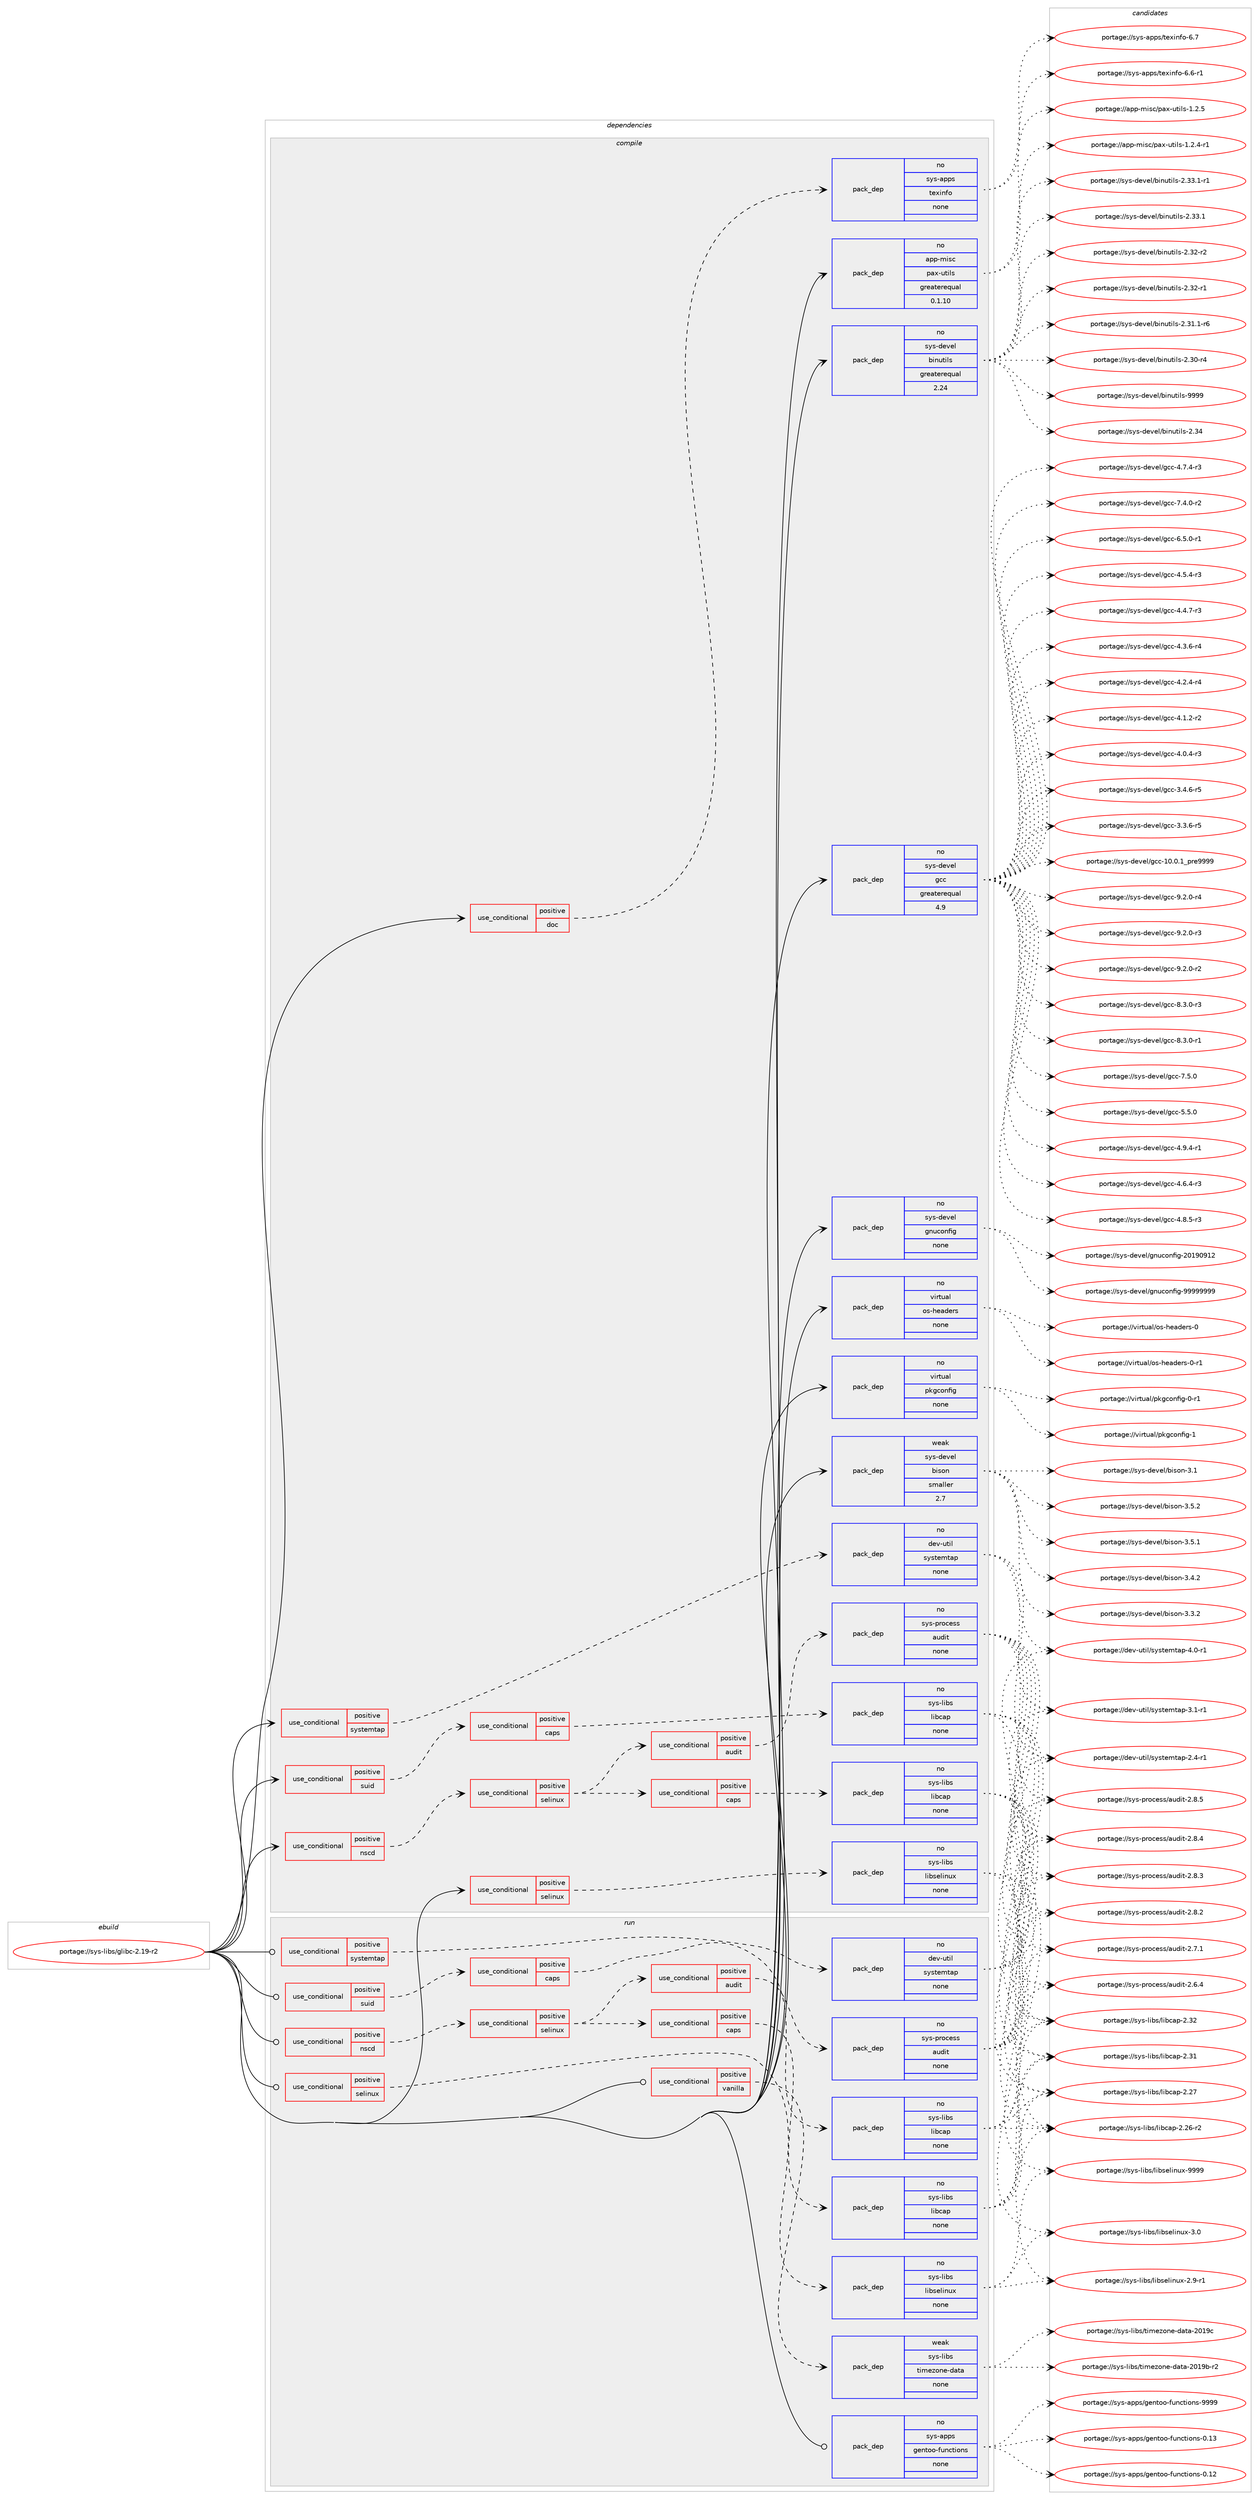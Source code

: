 digraph prolog {

# *************
# Graph options
# *************

newrank=true;
concentrate=true;
compound=true;
graph [rankdir=LR,fontname=Helvetica,fontsize=10,ranksep=1.5];#, ranksep=2.5, nodesep=0.2];
edge  [arrowhead=vee];
node  [fontname=Helvetica,fontsize=10];

# **********
# The ebuild
# **********

subgraph cluster_leftcol {
color=gray;
rank=same;
label=<<i>ebuild</i>>;
id [label="portage://sys-libs/glibc-2.19-r2", color=red, width=4, href="../sys-libs/glibc-2.19-r2.svg"];
}

# ****************
# The dependencies
# ****************

subgraph cluster_midcol {
color=gray;
label=<<i>dependencies</i>>;
subgraph cluster_compile {
fillcolor="#eeeeee";
style=filled;
label=<<i>compile</i>>;
subgraph cond5789 {
dependency31334 [label=<<TABLE BORDER="0" CELLBORDER="1" CELLSPACING="0" CELLPADDING="4"><TR><TD ROWSPAN="3" CELLPADDING="10">use_conditional</TD></TR><TR><TD>positive</TD></TR><TR><TD>doc</TD></TR></TABLE>>, shape=none, color=red];
subgraph pack24777 {
dependency31335 [label=<<TABLE BORDER="0" CELLBORDER="1" CELLSPACING="0" CELLPADDING="4" WIDTH="220"><TR><TD ROWSPAN="6" CELLPADDING="30">pack_dep</TD></TR><TR><TD WIDTH="110">no</TD></TR><TR><TD>sys-apps</TD></TR><TR><TD>texinfo</TD></TR><TR><TD>none</TD></TR><TR><TD></TD></TR></TABLE>>, shape=none, color=blue];
}
dependency31334:e -> dependency31335:w [weight=20,style="dashed",arrowhead="vee"];
}
id:e -> dependency31334:w [weight=20,style="solid",arrowhead="vee"];
subgraph cond5790 {
dependency31336 [label=<<TABLE BORDER="0" CELLBORDER="1" CELLSPACING="0" CELLPADDING="4"><TR><TD ROWSPAN="3" CELLPADDING="10">use_conditional</TD></TR><TR><TD>positive</TD></TR><TR><TD>nscd</TD></TR></TABLE>>, shape=none, color=red];
subgraph cond5791 {
dependency31337 [label=<<TABLE BORDER="0" CELLBORDER="1" CELLSPACING="0" CELLPADDING="4"><TR><TD ROWSPAN="3" CELLPADDING="10">use_conditional</TD></TR><TR><TD>positive</TD></TR><TR><TD>selinux</TD></TR></TABLE>>, shape=none, color=red];
subgraph cond5792 {
dependency31338 [label=<<TABLE BORDER="0" CELLBORDER="1" CELLSPACING="0" CELLPADDING="4"><TR><TD ROWSPAN="3" CELLPADDING="10">use_conditional</TD></TR><TR><TD>positive</TD></TR><TR><TD>audit</TD></TR></TABLE>>, shape=none, color=red];
subgraph pack24778 {
dependency31339 [label=<<TABLE BORDER="0" CELLBORDER="1" CELLSPACING="0" CELLPADDING="4" WIDTH="220"><TR><TD ROWSPAN="6" CELLPADDING="30">pack_dep</TD></TR><TR><TD WIDTH="110">no</TD></TR><TR><TD>sys-process</TD></TR><TR><TD>audit</TD></TR><TR><TD>none</TD></TR><TR><TD></TD></TR></TABLE>>, shape=none, color=blue];
}
dependency31338:e -> dependency31339:w [weight=20,style="dashed",arrowhead="vee"];
}
dependency31337:e -> dependency31338:w [weight=20,style="dashed",arrowhead="vee"];
subgraph cond5793 {
dependency31340 [label=<<TABLE BORDER="0" CELLBORDER="1" CELLSPACING="0" CELLPADDING="4"><TR><TD ROWSPAN="3" CELLPADDING="10">use_conditional</TD></TR><TR><TD>positive</TD></TR><TR><TD>caps</TD></TR></TABLE>>, shape=none, color=red];
subgraph pack24779 {
dependency31341 [label=<<TABLE BORDER="0" CELLBORDER="1" CELLSPACING="0" CELLPADDING="4" WIDTH="220"><TR><TD ROWSPAN="6" CELLPADDING="30">pack_dep</TD></TR><TR><TD WIDTH="110">no</TD></TR><TR><TD>sys-libs</TD></TR><TR><TD>libcap</TD></TR><TR><TD>none</TD></TR><TR><TD></TD></TR></TABLE>>, shape=none, color=blue];
}
dependency31340:e -> dependency31341:w [weight=20,style="dashed",arrowhead="vee"];
}
dependency31337:e -> dependency31340:w [weight=20,style="dashed",arrowhead="vee"];
}
dependency31336:e -> dependency31337:w [weight=20,style="dashed",arrowhead="vee"];
}
id:e -> dependency31336:w [weight=20,style="solid",arrowhead="vee"];
subgraph cond5794 {
dependency31342 [label=<<TABLE BORDER="0" CELLBORDER="1" CELLSPACING="0" CELLPADDING="4"><TR><TD ROWSPAN="3" CELLPADDING="10">use_conditional</TD></TR><TR><TD>positive</TD></TR><TR><TD>selinux</TD></TR></TABLE>>, shape=none, color=red];
subgraph pack24780 {
dependency31343 [label=<<TABLE BORDER="0" CELLBORDER="1" CELLSPACING="0" CELLPADDING="4" WIDTH="220"><TR><TD ROWSPAN="6" CELLPADDING="30">pack_dep</TD></TR><TR><TD WIDTH="110">no</TD></TR><TR><TD>sys-libs</TD></TR><TR><TD>libselinux</TD></TR><TR><TD>none</TD></TR><TR><TD></TD></TR></TABLE>>, shape=none, color=blue];
}
dependency31342:e -> dependency31343:w [weight=20,style="dashed",arrowhead="vee"];
}
id:e -> dependency31342:w [weight=20,style="solid",arrowhead="vee"];
subgraph cond5795 {
dependency31344 [label=<<TABLE BORDER="0" CELLBORDER="1" CELLSPACING="0" CELLPADDING="4"><TR><TD ROWSPAN="3" CELLPADDING="10">use_conditional</TD></TR><TR><TD>positive</TD></TR><TR><TD>suid</TD></TR></TABLE>>, shape=none, color=red];
subgraph cond5796 {
dependency31345 [label=<<TABLE BORDER="0" CELLBORDER="1" CELLSPACING="0" CELLPADDING="4"><TR><TD ROWSPAN="3" CELLPADDING="10">use_conditional</TD></TR><TR><TD>positive</TD></TR><TR><TD>caps</TD></TR></TABLE>>, shape=none, color=red];
subgraph pack24781 {
dependency31346 [label=<<TABLE BORDER="0" CELLBORDER="1" CELLSPACING="0" CELLPADDING="4" WIDTH="220"><TR><TD ROWSPAN="6" CELLPADDING="30">pack_dep</TD></TR><TR><TD WIDTH="110">no</TD></TR><TR><TD>sys-libs</TD></TR><TR><TD>libcap</TD></TR><TR><TD>none</TD></TR><TR><TD></TD></TR></TABLE>>, shape=none, color=blue];
}
dependency31345:e -> dependency31346:w [weight=20,style="dashed",arrowhead="vee"];
}
dependency31344:e -> dependency31345:w [weight=20,style="dashed",arrowhead="vee"];
}
id:e -> dependency31344:w [weight=20,style="solid",arrowhead="vee"];
subgraph cond5797 {
dependency31347 [label=<<TABLE BORDER="0" CELLBORDER="1" CELLSPACING="0" CELLPADDING="4"><TR><TD ROWSPAN="3" CELLPADDING="10">use_conditional</TD></TR><TR><TD>positive</TD></TR><TR><TD>systemtap</TD></TR></TABLE>>, shape=none, color=red];
subgraph pack24782 {
dependency31348 [label=<<TABLE BORDER="0" CELLBORDER="1" CELLSPACING="0" CELLPADDING="4" WIDTH="220"><TR><TD ROWSPAN="6" CELLPADDING="30">pack_dep</TD></TR><TR><TD WIDTH="110">no</TD></TR><TR><TD>dev-util</TD></TR><TR><TD>systemtap</TD></TR><TR><TD>none</TD></TR><TR><TD></TD></TR></TABLE>>, shape=none, color=blue];
}
dependency31347:e -> dependency31348:w [weight=20,style="dashed",arrowhead="vee"];
}
id:e -> dependency31347:w [weight=20,style="solid",arrowhead="vee"];
subgraph pack24783 {
dependency31349 [label=<<TABLE BORDER="0" CELLBORDER="1" CELLSPACING="0" CELLPADDING="4" WIDTH="220"><TR><TD ROWSPAN="6" CELLPADDING="30">pack_dep</TD></TR><TR><TD WIDTH="110">no</TD></TR><TR><TD>app-misc</TD></TR><TR><TD>pax-utils</TD></TR><TR><TD>greaterequal</TD></TR><TR><TD>0.1.10</TD></TR></TABLE>>, shape=none, color=blue];
}
id:e -> dependency31349:w [weight=20,style="solid",arrowhead="vee"];
subgraph pack24784 {
dependency31350 [label=<<TABLE BORDER="0" CELLBORDER="1" CELLSPACING="0" CELLPADDING="4" WIDTH="220"><TR><TD ROWSPAN="6" CELLPADDING="30">pack_dep</TD></TR><TR><TD WIDTH="110">no</TD></TR><TR><TD>sys-devel</TD></TR><TR><TD>binutils</TD></TR><TR><TD>greaterequal</TD></TR><TR><TD>2.24</TD></TR></TABLE>>, shape=none, color=blue];
}
id:e -> dependency31350:w [weight=20,style="solid",arrowhead="vee"];
subgraph pack24785 {
dependency31351 [label=<<TABLE BORDER="0" CELLBORDER="1" CELLSPACING="0" CELLPADDING="4" WIDTH="220"><TR><TD ROWSPAN="6" CELLPADDING="30">pack_dep</TD></TR><TR><TD WIDTH="110">no</TD></TR><TR><TD>sys-devel</TD></TR><TR><TD>gcc</TD></TR><TR><TD>greaterequal</TD></TR><TR><TD>4.9</TD></TR></TABLE>>, shape=none, color=blue];
}
id:e -> dependency31351:w [weight=20,style="solid",arrowhead="vee"];
subgraph pack24786 {
dependency31352 [label=<<TABLE BORDER="0" CELLBORDER="1" CELLSPACING="0" CELLPADDING="4" WIDTH="220"><TR><TD ROWSPAN="6" CELLPADDING="30">pack_dep</TD></TR><TR><TD WIDTH="110">no</TD></TR><TR><TD>sys-devel</TD></TR><TR><TD>gnuconfig</TD></TR><TR><TD>none</TD></TR><TR><TD></TD></TR></TABLE>>, shape=none, color=blue];
}
id:e -> dependency31352:w [weight=20,style="solid",arrowhead="vee"];
subgraph pack24787 {
dependency31353 [label=<<TABLE BORDER="0" CELLBORDER="1" CELLSPACING="0" CELLPADDING="4" WIDTH="220"><TR><TD ROWSPAN="6" CELLPADDING="30">pack_dep</TD></TR><TR><TD WIDTH="110">no</TD></TR><TR><TD>virtual</TD></TR><TR><TD>os-headers</TD></TR><TR><TD>none</TD></TR><TR><TD></TD></TR></TABLE>>, shape=none, color=blue];
}
id:e -> dependency31353:w [weight=20,style="solid",arrowhead="vee"];
subgraph pack24788 {
dependency31354 [label=<<TABLE BORDER="0" CELLBORDER="1" CELLSPACING="0" CELLPADDING="4" WIDTH="220"><TR><TD ROWSPAN="6" CELLPADDING="30">pack_dep</TD></TR><TR><TD WIDTH="110">no</TD></TR><TR><TD>virtual</TD></TR><TR><TD>pkgconfig</TD></TR><TR><TD>none</TD></TR><TR><TD></TD></TR></TABLE>>, shape=none, color=blue];
}
id:e -> dependency31354:w [weight=20,style="solid",arrowhead="vee"];
subgraph pack24789 {
dependency31355 [label=<<TABLE BORDER="0" CELLBORDER="1" CELLSPACING="0" CELLPADDING="4" WIDTH="220"><TR><TD ROWSPAN="6" CELLPADDING="30">pack_dep</TD></TR><TR><TD WIDTH="110">weak</TD></TR><TR><TD>sys-devel</TD></TR><TR><TD>bison</TD></TR><TR><TD>smaller</TD></TR><TR><TD>2.7</TD></TR></TABLE>>, shape=none, color=blue];
}
id:e -> dependency31355:w [weight=20,style="solid",arrowhead="vee"];
}
subgraph cluster_compileandrun {
fillcolor="#eeeeee";
style=filled;
label=<<i>compile and run</i>>;
}
subgraph cluster_run {
fillcolor="#eeeeee";
style=filled;
label=<<i>run</i>>;
subgraph cond5798 {
dependency31356 [label=<<TABLE BORDER="0" CELLBORDER="1" CELLSPACING="0" CELLPADDING="4"><TR><TD ROWSPAN="3" CELLPADDING="10">use_conditional</TD></TR><TR><TD>positive</TD></TR><TR><TD>nscd</TD></TR></TABLE>>, shape=none, color=red];
subgraph cond5799 {
dependency31357 [label=<<TABLE BORDER="0" CELLBORDER="1" CELLSPACING="0" CELLPADDING="4"><TR><TD ROWSPAN="3" CELLPADDING="10">use_conditional</TD></TR><TR><TD>positive</TD></TR><TR><TD>selinux</TD></TR></TABLE>>, shape=none, color=red];
subgraph cond5800 {
dependency31358 [label=<<TABLE BORDER="0" CELLBORDER="1" CELLSPACING="0" CELLPADDING="4"><TR><TD ROWSPAN="3" CELLPADDING="10">use_conditional</TD></TR><TR><TD>positive</TD></TR><TR><TD>audit</TD></TR></TABLE>>, shape=none, color=red];
subgraph pack24790 {
dependency31359 [label=<<TABLE BORDER="0" CELLBORDER="1" CELLSPACING="0" CELLPADDING="4" WIDTH="220"><TR><TD ROWSPAN="6" CELLPADDING="30">pack_dep</TD></TR><TR><TD WIDTH="110">no</TD></TR><TR><TD>sys-process</TD></TR><TR><TD>audit</TD></TR><TR><TD>none</TD></TR><TR><TD></TD></TR></TABLE>>, shape=none, color=blue];
}
dependency31358:e -> dependency31359:w [weight=20,style="dashed",arrowhead="vee"];
}
dependency31357:e -> dependency31358:w [weight=20,style="dashed",arrowhead="vee"];
subgraph cond5801 {
dependency31360 [label=<<TABLE BORDER="0" CELLBORDER="1" CELLSPACING="0" CELLPADDING="4"><TR><TD ROWSPAN="3" CELLPADDING="10">use_conditional</TD></TR><TR><TD>positive</TD></TR><TR><TD>caps</TD></TR></TABLE>>, shape=none, color=red];
subgraph pack24791 {
dependency31361 [label=<<TABLE BORDER="0" CELLBORDER="1" CELLSPACING="0" CELLPADDING="4" WIDTH="220"><TR><TD ROWSPAN="6" CELLPADDING="30">pack_dep</TD></TR><TR><TD WIDTH="110">no</TD></TR><TR><TD>sys-libs</TD></TR><TR><TD>libcap</TD></TR><TR><TD>none</TD></TR><TR><TD></TD></TR></TABLE>>, shape=none, color=blue];
}
dependency31360:e -> dependency31361:w [weight=20,style="dashed",arrowhead="vee"];
}
dependency31357:e -> dependency31360:w [weight=20,style="dashed",arrowhead="vee"];
}
dependency31356:e -> dependency31357:w [weight=20,style="dashed",arrowhead="vee"];
}
id:e -> dependency31356:w [weight=20,style="solid",arrowhead="odot"];
subgraph cond5802 {
dependency31362 [label=<<TABLE BORDER="0" CELLBORDER="1" CELLSPACING="0" CELLPADDING="4"><TR><TD ROWSPAN="3" CELLPADDING="10">use_conditional</TD></TR><TR><TD>positive</TD></TR><TR><TD>selinux</TD></TR></TABLE>>, shape=none, color=red];
subgraph pack24792 {
dependency31363 [label=<<TABLE BORDER="0" CELLBORDER="1" CELLSPACING="0" CELLPADDING="4" WIDTH="220"><TR><TD ROWSPAN="6" CELLPADDING="30">pack_dep</TD></TR><TR><TD WIDTH="110">no</TD></TR><TR><TD>sys-libs</TD></TR><TR><TD>libselinux</TD></TR><TR><TD>none</TD></TR><TR><TD></TD></TR></TABLE>>, shape=none, color=blue];
}
dependency31362:e -> dependency31363:w [weight=20,style="dashed",arrowhead="vee"];
}
id:e -> dependency31362:w [weight=20,style="solid",arrowhead="odot"];
subgraph cond5803 {
dependency31364 [label=<<TABLE BORDER="0" CELLBORDER="1" CELLSPACING="0" CELLPADDING="4"><TR><TD ROWSPAN="3" CELLPADDING="10">use_conditional</TD></TR><TR><TD>positive</TD></TR><TR><TD>suid</TD></TR></TABLE>>, shape=none, color=red];
subgraph cond5804 {
dependency31365 [label=<<TABLE BORDER="0" CELLBORDER="1" CELLSPACING="0" CELLPADDING="4"><TR><TD ROWSPAN="3" CELLPADDING="10">use_conditional</TD></TR><TR><TD>positive</TD></TR><TR><TD>caps</TD></TR></TABLE>>, shape=none, color=red];
subgraph pack24793 {
dependency31366 [label=<<TABLE BORDER="0" CELLBORDER="1" CELLSPACING="0" CELLPADDING="4" WIDTH="220"><TR><TD ROWSPAN="6" CELLPADDING="30">pack_dep</TD></TR><TR><TD WIDTH="110">no</TD></TR><TR><TD>sys-libs</TD></TR><TR><TD>libcap</TD></TR><TR><TD>none</TD></TR><TR><TD></TD></TR></TABLE>>, shape=none, color=blue];
}
dependency31365:e -> dependency31366:w [weight=20,style="dashed",arrowhead="vee"];
}
dependency31364:e -> dependency31365:w [weight=20,style="dashed",arrowhead="vee"];
}
id:e -> dependency31364:w [weight=20,style="solid",arrowhead="odot"];
subgraph cond5805 {
dependency31367 [label=<<TABLE BORDER="0" CELLBORDER="1" CELLSPACING="0" CELLPADDING="4"><TR><TD ROWSPAN="3" CELLPADDING="10">use_conditional</TD></TR><TR><TD>positive</TD></TR><TR><TD>systemtap</TD></TR></TABLE>>, shape=none, color=red];
subgraph pack24794 {
dependency31368 [label=<<TABLE BORDER="0" CELLBORDER="1" CELLSPACING="0" CELLPADDING="4" WIDTH="220"><TR><TD ROWSPAN="6" CELLPADDING="30">pack_dep</TD></TR><TR><TD WIDTH="110">no</TD></TR><TR><TD>dev-util</TD></TR><TR><TD>systemtap</TD></TR><TR><TD>none</TD></TR><TR><TD></TD></TR></TABLE>>, shape=none, color=blue];
}
dependency31367:e -> dependency31368:w [weight=20,style="dashed",arrowhead="vee"];
}
id:e -> dependency31367:w [weight=20,style="solid",arrowhead="odot"];
subgraph cond5806 {
dependency31369 [label=<<TABLE BORDER="0" CELLBORDER="1" CELLSPACING="0" CELLPADDING="4"><TR><TD ROWSPAN="3" CELLPADDING="10">use_conditional</TD></TR><TR><TD>positive</TD></TR><TR><TD>vanilla</TD></TR></TABLE>>, shape=none, color=red];
subgraph pack24795 {
dependency31370 [label=<<TABLE BORDER="0" CELLBORDER="1" CELLSPACING="0" CELLPADDING="4" WIDTH="220"><TR><TD ROWSPAN="6" CELLPADDING="30">pack_dep</TD></TR><TR><TD WIDTH="110">weak</TD></TR><TR><TD>sys-libs</TD></TR><TR><TD>timezone-data</TD></TR><TR><TD>none</TD></TR><TR><TD></TD></TR></TABLE>>, shape=none, color=blue];
}
dependency31369:e -> dependency31370:w [weight=20,style="dashed",arrowhead="vee"];
}
id:e -> dependency31369:w [weight=20,style="solid",arrowhead="odot"];
subgraph pack24796 {
dependency31371 [label=<<TABLE BORDER="0" CELLBORDER="1" CELLSPACING="0" CELLPADDING="4" WIDTH="220"><TR><TD ROWSPAN="6" CELLPADDING="30">pack_dep</TD></TR><TR><TD WIDTH="110">no</TD></TR><TR><TD>sys-apps</TD></TR><TR><TD>gentoo-functions</TD></TR><TR><TD>none</TD></TR><TR><TD></TD></TR></TABLE>>, shape=none, color=blue];
}
id:e -> dependency31371:w [weight=20,style="solid",arrowhead="odot"];
}
}

# **************
# The candidates
# **************

subgraph cluster_choices {
rank=same;
color=gray;
label=<<i>candidates</i>>;

subgraph choice24777 {
color=black;
nodesep=1;
choice11512111545971121121154711610112010511010211145544655 [label="portage://sys-apps/texinfo-6.7", color=red, width=4,href="../sys-apps/texinfo-6.7.svg"];
choice115121115459711211211547116101120105110102111455446544511449 [label="portage://sys-apps/texinfo-6.6-r1", color=red, width=4,href="../sys-apps/texinfo-6.6-r1.svg"];
dependency31335:e -> choice11512111545971121121154711610112010511010211145544655:w [style=dotted,weight="100"];
dependency31335:e -> choice115121115459711211211547116101120105110102111455446544511449:w [style=dotted,weight="100"];
}
subgraph choice24778 {
color=black;
nodesep=1;
choice11512111545112114111991011151154797117100105116455046564653 [label="portage://sys-process/audit-2.8.5", color=red, width=4,href="../sys-process/audit-2.8.5.svg"];
choice11512111545112114111991011151154797117100105116455046564652 [label="portage://sys-process/audit-2.8.4", color=red, width=4,href="../sys-process/audit-2.8.4.svg"];
choice11512111545112114111991011151154797117100105116455046564651 [label="portage://sys-process/audit-2.8.3", color=red, width=4,href="../sys-process/audit-2.8.3.svg"];
choice11512111545112114111991011151154797117100105116455046564650 [label="portage://sys-process/audit-2.8.2", color=red, width=4,href="../sys-process/audit-2.8.2.svg"];
choice11512111545112114111991011151154797117100105116455046554649 [label="portage://sys-process/audit-2.7.1", color=red, width=4,href="../sys-process/audit-2.7.1.svg"];
choice11512111545112114111991011151154797117100105116455046544652 [label="portage://sys-process/audit-2.6.4", color=red, width=4,href="../sys-process/audit-2.6.4.svg"];
dependency31339:e -> choice11512111545112114111991011151154797117100105116455046564653:w [style=dotted,weight="100"];
dependency31339:e -> choice11512111545112114111991011151154797117100105116455046564652:w [style=dotted,weight="100"];
dependency31339:e -> choice11512111545112114111991011151154797117100105116455046564651:w [style=dotted,weight="100"];
dependency31339:e -> choice11512111545112114111991011151154797117100105116455046564650:w [style=dotted,weight="100"];
dependency31339:e -> choice11512111545112114111991011151154797117100105116455046554649:w [style=dotted,weight="100"];
dependency31339:e -> choice11512111545112114111991011151154797117100105116455046544652:w [style=dotted,weight="100"];
}
subgraph choice24779 {
color=black;
nodesep=1;
choice1151211154510810598115471081059899971124550465150 [label="portage://sys-libs/libcap-2.32", color=red, width=4,href="../sys-libs/libcap-2.32.svg"];
choice1151211154510810598115471081059899971124550465149 [label="portage://sys-libs/libcap-2.31", color=red, width=4,href="../sys-libs/libcap-2.31.svg"];
choice1151211154510810598115471081059899971124550465055 [label="portage://sys-libs/libcap-2.27", color=red, width=4,href="../sys-libs/libcap-2.27.svg"];
choice11512111545108105981154710810598999711245504650544511450 [label="portage://sys-libs/libcap-2.26-r2", color=red, width=4,href="../sys-libs/libcap-2.26-r2.svg"];
dependency31341:e -> choice1151211154510810598115471081059899971124550465150:w [style=dotted,weight="100"];
dependency31341:e -> choice1151211154510810598115471081059899971124550465149:w [style=dotted,weight="100"];
dependency31341:e -> choice1151211154510810598115471081059899971124550465055:w [style=dotted,weight="100"];
dependency31341:e -> choice11512111545108105981154710810598999711245504650544511450:w [style=dotted,weight="100"];
}
subgraph choice24780 {
color=black;
nodesep=1;
choice115121115451081059811547108105981151011081051101171204557575757 [label="portage://sys-libs/libselinux-9999", color=red, width=4,href="../sys-libs/libselinux-9999.svg"];
choice1151211154510810598115471081059811510110810511011712045514648 [label="portage://sys-libs/libselinux-3.0", color=red, width=4,href="../sys-libs/libselinux-3.0.svg"];
choice11512111545108105981154710810598115101108105110117120455046574511449 [label="portage://sys-libs/libselinux-2.9-r1", color=red, width=4,href="../sys-libs/libselinux-2.9-r1.svg"];
dependency31343:e -> choice115121115451081059811547108105981151011081051101171204557575757:w [style=dotted,weight="100"];
dependency31343:e -> choice1151211154510810598115471081059811510110810511011712045514648:w [style=dotted,weight="100"];
dependency31343:e -> choice11512111545108105981154710810598115101108105110117120455046574511449:w [style=dotted,weight="100"];
}
subgraph choice24781 {
color=black;
nodesep=1;
choice1151211154510810598115471081059899971124550465150 [label="portage://sys-libs/libcap-2.32", color=red, width=4,href="../sys-libs/libcap-2.32.svg"];
choice1151211154510810598115471081059899971124550465149 [label="portage://sys-libs/libcap-2.31", color=red, width=4,href="../sys-libs/libcap-2.31.svg"];
choice1151211154510810598115471081059899971124550465055 [label="portage://sys-libs/libcap-2.27", color=red, width=4,href="../sys-libs/libcap-2.27.svg"];
choice11512111545108105981154710810598999711245504650544511450 [label="portage://sys-libs/libcap-2.26-r2", color=red, width=4,href="../sys-libs/libcap-2.26-r2.svg"];
dependency31346:e -> choice1151211154510810598115471081059899971124550465150:w [style=dotted,weight="100"];
dependency31346:e -> choice1151211154510810598115471081059899971124550465149:w [style=dotted,weight="100"];
dependency31346:e -> choice1151211154510810598115471081059899971124550465055:w [style=dotted,weight="100"];
dependency31346:e -> choice11512111545108105981154710810598999711245504650544511450:w [style=dotted,weight="100"];
}
subgraph choice24782 {
color=black;
nodesep=1;
choice100101118451171161051084711512111511610110911697112455246484511449 [label="portage://dev-util/systemtap-4.0-r1", color=red, width=4,href="../dev-util/systemtap-4.0-r1.svg"];
choice100101118451171161051084711512111511610110911697112455146494511449 [label="portage://dev-util/systemtap-3.1-r1", color=red, width=4,href="../dev-util/systemtap-3.1-r1.svg"];
choice100101118451171161051084711512111511610110911697112455046524511449 [label="portage://dev-util/systemtap-2.4-r1", color=red, width=4,href="../dev-util/systemtap-2.4-r1.svg"];
dependency31348:e -> choice100101118451171161051084711512111511610110911697112455246484511449:w [style=dotted,weight="100"];
dependency31348:e -> choice100101118451171161051084711512111511610110911697112455146494511449:w [style=dotted,weight="100"];
dependency31348:e -> choice100101118451171161051084711512111511610110911697112455046524511449:w [style=dotted,weight="100"];
}
subgraph choice24783 {
color=black;
nodesep=1;
choice971121124510910511599471129712045117116105108115454946504653 [label="portage://app-misc/pax-utils-1.2.5", color=red, width=4,href="../app-misc/pax-utils-1.2.5.svg"];
choice9711211245109105115994711297120451171161051081154549465046524511449 [label="portage://app-misc/pax-utils-1.2.4-r1", color=red, width=4,href="../app-misc/pax-utils-1.2.4-r1.svg"];
dependency31349:e -> choice971121124510910511599471129712045117116105108115454946504653:w [style=dotted,weight="100"];
dependency31349:e -> choice9711211245109105115994711297120451171161051081154549465046524511449:w [style=dotted,weight="100"];
}
subgraph choice24784 {
color=black;
nodesep=1;
choice1151211154510010111810110847981051101171161051081154557575757 [label="portage://sys-devel/binutils-9999", color=red, width=4,href="../sys-devel/binutils-9999.svg"];
choice1151211154510010111810110847981051101171161051081154550465152 [label="portage://sys-devel/binutils-2.34", color=red, width=4,href="../sys-devel/binutils-2.34.svg"];
choice115121115451001011181011084798105110117116105108115455046515146494511449 [label="portage://sys-devel/binutils-2.33.1-r1", color=red, width=4,href="../sys-devel/binutils-2.33.1-r1.svg"];
choice11512111545100101118101108479810511011711610510811545504651514649 [label="portage://sys-devel/binutils-2.33.1", color=red, width=4,href="../sys-devel/binutils-2.33.1.svg"];
choice11512111545100101118101108479810511011711610510811545504651504511450 [label="portage://sys-devel/binutils-2.32-r2", color=red, width=4,href="../sys-devel/binutils-2.32-r2.svg"];
choice11512111545100101118101108479810511011711610510811545504651504511449 [label="portage://sys-devel/binutils-2.32-r1", color=red, width=4,href="../sys-devel/binutils-2.32-r1.svg"];
choice115121115451001011181011084798105110117116105108115455046514946494511454 [label="portage://sys-devel/binutils-2.31.1-r6", color=red, width=4,href="../sys-devel/binutils-2.31.1-r6.svg"];
choice11512111545100101118101108479810511011711610510811545504651484511452 [label="portage://sys-devel/binutils-2.30-r4", color=red, width=4,href="../sys-devel/binutils-2.30-r4.svg"];
dependency31350:e -> choice1151211154510010111810110847981051101171161051081154557575757:w [style=dotted,weight="100"];
dependency31350:e -> choice1151211154510010111810110847981051101171161051081154550465152:w [style=dotted,weight="100"];
dependency31350:e -> choice115121115451001011181011084798105110117116105108115455046515146494511449:w [style=dotted,weight="100"];
dependency31350:e -> choice11512111545100101118101108479810511011711610510811545504651514649:w [style=dotted,weight="100"];
dependency31350:e -> choice11512111545100101118101108479810511011711610510811545504651504511450:w [style=dotted,weight="100"];
dependency31350:e -> choice11512111545100101118101108479810511011711610510811545504651504511449:w [style=dotted,weight="100"];
dependency31350:e -> choice115121115451001011181011084798105110117116105108115455046514946494511454:w [style=dotted,weight="100"];
dependency31350:e -> choice11512111545100101118101108479810511011711610510811545504651484511452:w [style=dotted,weight="100"];
}
subgraph choice24785 {
color=black;
nodesep=1;
choice115121115451001011181011084710399994557465046484511452 [label="portage://sys-devel/gcc-9.2.0-r4", color=red, width=4,href="../sys-devel/gcc-9.2.0-r4.svg"];
choice115121115451001011181011084710399994557465046484511451 [label="portage://sys-devel/gcc-9.2.0-r3", color=red, width=4,href="../sys-devel/gcc-9.2.0-r3.svg"];
choice115121115451001011181011084710399994557465046484511450 [label="portage://sys-devel/gcc-9.2.0-r2", color=red, width=4,href="../sys-devel/gcc-9.2.0-r2.svg"];
choice115121115451001011181011084710399994556465146484511451 [label="portage://sys-devel/gcc-8.3.0-r3", color=red, width=4,href="../sys-devel/gcc-8.3.0-r3.svg"];
choice115121115451001011181011084710399994556465146484511449 [label="portage://sys-devel/gcc-8.3.0-r1", color=red, width=4,href="../sys-devel/gcc-8.3.0-r1.svg"];
choice11512111545100101118101108471039999455546534648 [label="portage://sys-devel/gcc-7.5.0", color=red, width=4,href="../sys-devel/gcc-7.5.0.svg"];
choice115121115451001011181011084710399994555465246484511450 [label="portage://sys-devel/gcc-7.4.0-r2", color=red, width=4,href="../sys-devel/gcc-7.4.0-r2.svg"];
choice115121115451001011181011084710399994554465346484511449 [label="portage://sys-devel/gcc-6.5.0-r1", color=red, width=4,href="../sys-devel/gcc-6.5.0-r1.svg"];
choice11512111545100101118101108471039999455346534648 [label="portage://sys-devel/gcc-5.5.0", color=red, width=4,href="../sys-devel/gcc-5.5.0.svg"];
choice115121115451001011181011084710399994552465746524511449 [label="portage://sys-devel/gcc-4.9.4-r1", color=red, width=4,href="../sys-devel/gcc-4.9.4-r1.svg"];
choice115121115451001011181011084710399994552465646534511451 [label="portage://sys-devel/gcc-4.8.5-r3", color=red, width=4,href="../sys-devel/gcc-4.8.5-r3.svg"];
choice115121115451001011181011084710399994552465546524511451 [label="portage://sys-devel/gcc-4.7.4-r3", color=red, width=4,href="../sys-devel/gcc-4.7.4-r3.svg"];
choice115121115451001011181011084710399994552465446524511451 [label="portage://sys-devel/gcc-4.6.4-r3", color=red, width=4,href="../sys-devel/gcc-4.6.4-r3.svg"];
choice115121115451001011181011084710399994552465346524511451 [label="portage://sys-devel/gcc-4.5.4-r3", color=red, width=4,href="../sys-devel/gcc-4.5.4-r3.svg"];
choice115121115451001011181011084710399994552465246554511451 [label="portage://sys-devel/gcc-4.4.7-r3", color=red, width=4,href="../sys-devel/gcc-4.4.7-r3.svg"];
choice115121115451001011181011084710399994552465146544511452 [label="portage://sys-devel/gcc-4.3.6-r4", color=red, width=4,href="../sys-devel/gcc-4.3.6-r4.svg"];
choice115121115451001011181011084710399994552465046524511452 [label="portage://sys-devel/gcc-4.2.4-r4", color=red, width=4,href="../sys-devel/gcc-4.2.4-r4.svg"];
choice115121115451001011181011084710399994552464946504511450 [label="portage://sys-devel/gcc-4.1.2-r2", color=red, width=4,href="../sys-devel/gcc-4.1.2-r2.svg"];
choice115121115451001011181011084710399994552464846524511451 [label="portage://sys-devel/gcc-4.0.4-r3", color=red, width=4,href="../sys-devel/gcc-4.0.4-r3.svg"];
choice115121115451001011181011084710399994551465246544511453 [label="portage://sys-devel/gcc-3.4.6-r5", color=red, width=4,href="../sys-devel/gcc-3.4.6-r5.svg"];
choice115121115451001011181011084710399994551465146544511453 [label="portage://sys-devel/gcc-3.3.6-r5", color=red, width=4,href="../sys-devel/gcc-3.3.6-r5.svg"];
choice11512111545100101118101108471039999454948464846499511211410157575757 [label="portage://sys-devel/gcc-10.0.1_pre9999", color=red, width=4,href="../sys-devel/gcc-10.0.1_pre9999.svg"];
dependency31351:e -> choice115121115451001011181011084710399994557465046484511452:w [style=dotted,weight="100"];
dependency31351:e -> choice115121115451001011181011084710399994557465046484511451:w [style=dotted,weight="100"];
dependency31351:e -> choice115121115451001011181011084710399994557465046484511450:w [style=dotted,weight="100"];
dependency31351:e -> choice115121115451001011181011084710399994556465146484511451:w [style=dotted,weight="100"];
dependency31351:e -> choice115121115451001011181011084710399994556465146484511449:w [style=dotted,weight="100"];
dependency31351:e -> choice11512111545100101118101108471039999455546534648:w [style=dotted,weight="100"];
dependency31351:e -> choice115121115451001011181011084710399994555465246484511450:w [style=dotted,weight="100"];
dependency31351:e -> choice115121115451001011181011084710399994554465346484511449:w [style=dotted,weight="100"];
dependency31351:e -> choice11512111545100101118101108471039999455346534648:w [style=dotted,weight="100"];
dependency31351:e -> choice115121115451001011181011084710399994552465746524511449:w [style=dotted,weight="100"];
dependency31351:e -> choice115121115451001011181011084710399994552465646534511451:w [style=dotted,weight="100"];
dependency31351:e -> choice115121115451001011181011084710399994552465546524511451:w [style=dotted,weight="100"];
dependency31351:e -> choice115121115451001011181011084710399994552465446524511451:w [style=dotted,weight="100"];
dependency31351:e -> choice115121115451001011181011084710399994552465346524511451:w [style=dotted,weight="100"];
dependency31351:e -> choice115121115451001011181011084710399994552465246554511451:w [style=dotted,weight="100"];
dependency31351:e -> choice115121115451001011181011084710399994552465146544511452:w [style=dotted,weight="100"];
dependency31351:e -> choice115121115451001011181011084710399994552465046524511452:w [style=dotted,weight="100"];
dependency31351:e -> choice115121115451001011181011084710399994552464946504511450:w [style=dotted,weight="100"];
dependency31351:e -> choice115121115451001011181011084710399994552464846524511451:w [style=dotted,weight="100"];
dependency31351:e -> choice115121115451001011181011084710399994551465246544511453:w [style=dotted,weight="100"];
dependency31351:e -> choice115121115451001011181011084710399994551465146544511453:w [style=dotted,weight="100"];
dependency31351:e -> choice11512111545100101118101108471039999454948464846499511211410157575757:w [style=dotted,weight="100"];
}
subgraph choice24786 {
color=black;
nodesep=1;
choice115121115451001011181011084710311011799111110102105103455757575757575757 [label="portage://sys-devel/gnuconfig-99999999", color=red, width=4,href="../sys-devel/gnuconfig-99999999.svg"];
choice115121115451001011181011084710311011799111110102105103455048495748574950 [label="portage://sys-devel/gnuconfig-20190912", color=red, width=4,href="../sys-devel/gnuconfig-20190912.svg"];
dependency31352:e -> choice115121115451001011181011084710311011799111110102105103455757575757575757:w [style=dotted,weight="100"];
dependency31352:e -> choice115121115451001011181011084710311011799111110102105103455048495748574950:w [style=dotted,weight="100"];
}
subgraph choice24787 {
color=black;
nodesep=1;
choice1181051141161179710847111115451041019710010111411545484511449 [label="portage://virtual/os-headers-0-r1", color=red, width=4,href="../virtual/os-headers-0-r1.svg"];
choice118105114116117971084711111545104101971001011141154548 [label="portage://virtual/os-headers-0", color=red, width=4,href="../virtual/os-headers-0.svg"];
dependency31353:e -> choice1181051141161179710847111115451041019710010111411545484511449:w [style=dotted,weight="100"];
dependency31353:e -> choice118105114116117971084711111545104101971001011141154548:w [style=dotted,weight="100"];
}
subgraph choice24788 {
color=black;
nodesep=1;
choice1181051141161179710847112107103991111101021051034549 [label="portage://virtual/pkgconfig-1", color=red, width=4,href="../virtual/pkgconfig-1.svg"];
choice11810511411611797108471121071039911111010210510345484511449 [label="portage://virtual/pkgconfig-0-r1", color=red, width=4,href="../virtual/pkgconfig-0-r1.svg"];
dependency31354:e -> choice1181051141161179710847112107103991111101021051034549:w [style=dotted,weight="100"];
dependency31354:e -> choice11810511411611797108471121071039911111010210510345484511449:w [style=dotted,weight="100"];
}
subgraph choice24789 {
color=black;
nodesep=1;
choice115121115451001011181011084798105115111110455146534650 [label="portage://sys-devel/bison-3.5.2", color=red, width=4,href="../sys-devel/bison-3.5.2.svg"];
choice115121115451001011181011084798105115111110455146534649 [label="portage://sys-devel/bison-3.5.1", color=red, width=4,href="../sys-devel/bison-3.5.1.svg"];
choice115121115451001011181011084798105115111110455146524650 [label="portage://sys-devel/bison-3.4.2", color=red, width=4,href="../sys-devel/bison-3.4.2.svg"];
choice115121115451001011181011084798105115111110455146514650 [label="portage://sys-devel/bison-3.3.2", color=red, width=4,href="../sys-devel/bison-3.3.2.svg"];
choice11512111545100101118101108479810511511111045514649 [label="portage://sys-devel/bison-3.1", color=red, width=4,href="../sys-devel/bison-3.1.svg"];
dependency31355:e -> choice115121115451001011181011084798105115111110455146534650:w [style=dotted,weight="100"];
dependency31355:e -> choice115121115451001011181011084798105115111110455146534649:w [style=dotted,weight="100"];
dependency31355:e -> choice115121115451001011181011084798105115111110455146524650:w [style=dotted,weight="100"];
dependency31355:e -> choice115121115451001011181011084798105115111110455146514650:w [style=dotted,weight="100"];
dependency31355:e -> choice11512111545100101118101108479810511511111045514649:w [style=dotted,weight="100"];
}
subgraph choice24790 {
color=black;
nodesep=1;
choice11512111545112114111991011151154797117100105116455046564653 [label="portage://sys-process/audit-2.8.5", color=red, width=4,href="../sys-process/audit-2.8.5.svg"];
choice11512111545112114111991011151154797117100105116455046564652 [label="portage://sys-process/audit-2.8.4", color=red, width=4,href="../sys-process/audit-2.8.4.svg"];
choice11512111545112114111991011151154797117100105116455046564651 [label="portage://sys-process/audit-2.8.3", color=red, width=4,href="../sys-process/audit-2.8.3.svg"];
choice11512111545112114111991011151154797117100105116455046564650 [label="portage://sys-process/audit-2.8.2", color=red, width=4,href="../sys-process/audit-2.8.2.svg"];
choice11512111545112114111991011151154797117100105116455046554649 [label="portage://sys-process/audit-2.7.1", color=red, width=4,href="../sys-process/audit-2.7.1.svg"];
choice11512111545112114111991011151154797117100105116455046544652 [label="portage://sys-process/audit-2.6.4", color=red, width=4,href="../sys-process/audit-2.6.4.svg"];
dependency31359:e -> choice11512111545112114111991011151154797117100105116455046564653:w [style=dotted,weight="100"];
dependency31359:e -> choice11512111545112114111991011151154797117100105116455046564652:w [style=dotted,weight="100"];
dependency31359:e -> choice11512111545112114111991011151154797117100105116455046564651:w [style=dotted,weight="100"];
dependency31359:e -> choice11512111545112114111991011151154797117100105116455046564650:w [style=dotted,weight="100"];
dependency31359:e -> choice11512111545112114111991011151154797117100105116455046554649:w [style=dotted,weight="100"];
dependency31359:e -> choice11512111545112114111991011151154797117100105116455046544652:w [style=dotted,weight="100"];
}
subgraph choice24791 {
color=black;
nodesep=1;
choice1151211154510810598115471081059899971124550465150 [label="portage://sys-libs/libcap-2.32", color=red, width=4,href="../sys-libs/libcap-2.32.svg"];
choice1151211154510810598115471081059899971124550465149 [label="portage://sys-libs/libcap-2.31", color=red, width=4,href="../sys-libs/libcap-2.31.svg"];
choice1151211154510810598115471081059899971124550465055 [label="portage://sys-libs/libcap-2.27", color=red, width=4,href="../sys-libs/libcap-2.27.svg"];
choice11512111545108105981154710810598999711245504650544511450 [label="portage://sys-libs/libcap-2.26-r2", color=red, width=4,href="../sys-libs/libcap-2.26-r2.svg"];
dependency31361:e -> choice1151211154510810598115471081059899971124550465150:w [style=dotted,weight="100"];
dependency31361:e -> choice1151211154510810598115471081059899971124550465149:w [style=dotted,weight="100"];
dependency31361:e -> choice1151211154510810598115471081059899971124550465055:w [style=dotted,weight="100"];
dependency31361:e -> choice11512111545108105981154710810598999711245504650544511450:w [style=dotted,weight="100"];
}
subgraph choice24792 {
color=black;
nodesep=1;
choice115121115451081059811547108105981151011081051101171204557575757 [label="portage://sys-libs/libselinux-9999", color=red, width=4,href="../sys-libs/libselinux-9999.svg"];
choice1151211154510810598115471081059811510110810511011712045514648 [label="portage://sys-libs/libselinux-3.0", color=red, width=4,href="../sys-libs/libselinux-3.0.svg"];
choice11512111545108105981154710810598115101108105110117120455046574511449 [label="portage://sys-libs/libselinux-2.9-r1", color=red, width=4,href="../sys-libs/libselinux-2.9-r1.svg"];
dependency31363:e -> choice115121115451081059811547108105981151011081051101171204557575757:w [style=dotted,weight="100"];
dependency31363:e -> choice1151211154510810598115471081059811510110810511011712045514648:w [style=dotted,weight="100"];
dependency31363:e -> choice11512111545108105981154710810598115101108105110117120455046574511449:w [style=dotted,weight="100"];
}
subgraph choice24793 {
color=black;
nodesep=1;
choice1151211154510810598115471081059899971124550465150 [label="portage://sys-libs/libcap-2.32", color=red, width=4,href="../sys-libs/libcap-2.32.svg"];
choice1151211154510810598115471081059899971124550465149 [label="portage://sys-libs/libcap-2.31", color=red, width=4,href="../sys-libs/libcap-2.31.svg"];
choice1151211154510810598115471081059899971124550465055 [label="portage://sys-libs/libcap-2.27", color=red, width=4,href="../sys-libs/libcap-2.27.svg"];
choice11512111545108105981154710810598999711245504650544511450 [label="portage://sys-libs/libcap-2.26-r2", color=red, width=4,href="../sys-libs/libcap-2.26-r2.svg"];
dependency31366:e -> choice1151211154510810598115471081059899971124550465150:w [style=dotted,weight="100"];
dependency31366:e -> choice1151211154510810598115471081059899971124550465149:w [style=dotted,weight="100"];
dependency31366:e -> choice1151211154510810598115471081059899971124550465055:w [style=dotted,weight="100"];
dependency31366:e -> choice11512111545108105981154710810598999711245504650544511450:w [style=dotted,weight="100"];
}
subgraph choice24794 {
color=black;
nodesep=1;
choice100101118451171161051084711512111511610110911697112455246484511449 [label="portage://dev-util/systemtap-4.0-r1", color=red, width=4,href="../dev-util/systemtap-4.0-r1.svg"];
choice100101118451171161051084711512111511610110911697112455146494511449 [label="portage://dev-util/systemtap-3.1-r1", color=red, width=4,href="../dev-util/systemtap-3.1-r1.svg"];
choice100101118451171161051084711512111511610110911697112455046524511449 [label="portage://dev-util/systemtap-2.4-r1", color=red, width=4,href="../dev-util/systemtap-2.4-r1.svg"];
dependency31368:e -> choice100101118451171161051084711512111511610110911697112455246484511449:w [style=dotted,weight="100"];
dependency31368:e -> choice100101118451171161051084711512111511610110911697112455146494511449:w [style=dotted,weight="100"];
dependency31368:e -> choice100101118451171161051084711512111511610110911697112455046524511449:w [style=dotted,weight="100"];
}
subgraph choice24795 {
color=black;
nodesep=1;
choice115121115451081059811547116105109101122111110101451009711697455048495799 [label="portage://sys-libs/timezone-data-2019c", color=red, width=4,href="../sys-libs/timezone-data-2019c.svg"];
choice1151211154510810598115471161051091011221111101014510097116974550484957984511450 [label="portage://sys-libs/timezone-data-2019b-r2", color=red, width=4,href="../sys-libs/timezone-data-2019b-r2.svg"];
dependency31370:e -> choice115121115451081059811547116105109101122111110101451009711697455048495799:w [style=dotted,weight="100"];
dependency31370:e -> choice1151211154510810598115471161051091011221111101014510097116974550484957984511450:w [style=dotted,weight="100"];
}
subgraph choice24796 {
color=black;
nodesep=1;
choice11512111545971121121154710310111011611111145102117110991161051111101154557575757 [label="portage://sys-apps/gentoo-functions-9999", color=red, width=4,href="../sys-apps/gentoo-functions-9999.svg"];
choice11512111545971121121154710310111011611111145102117110991161051111101154548464951 [label="portage://sys-apps/gentoo-functions-0.13", color=red, width=4,href="../sys-apps/gentoo-functions-0.13.svg"];
choice11512111545971121121154710310111011611111145102117110991161051111101154548464950 [label="portage://sys-apps/gentoo-functions-0.12", color=red, width=4,href="../sys-apps/gentoo-functions-0.12.svg"];
dependency31371:e -> choice11512111545971121121154710310111011611111145102117110991161051111101154557575757:w [style=dotted,weight="100"];
dependency31371:e -> choice11512111545971121121154710310111011611111145102117110991161051111101154548464951:w [style=dotted,weight="100"];
dependency31371:e -> choice11512111545971121121154710310111011611111145102117110991161051111101154548464950:w [style=dotted,weight="100"];
}
}

}
